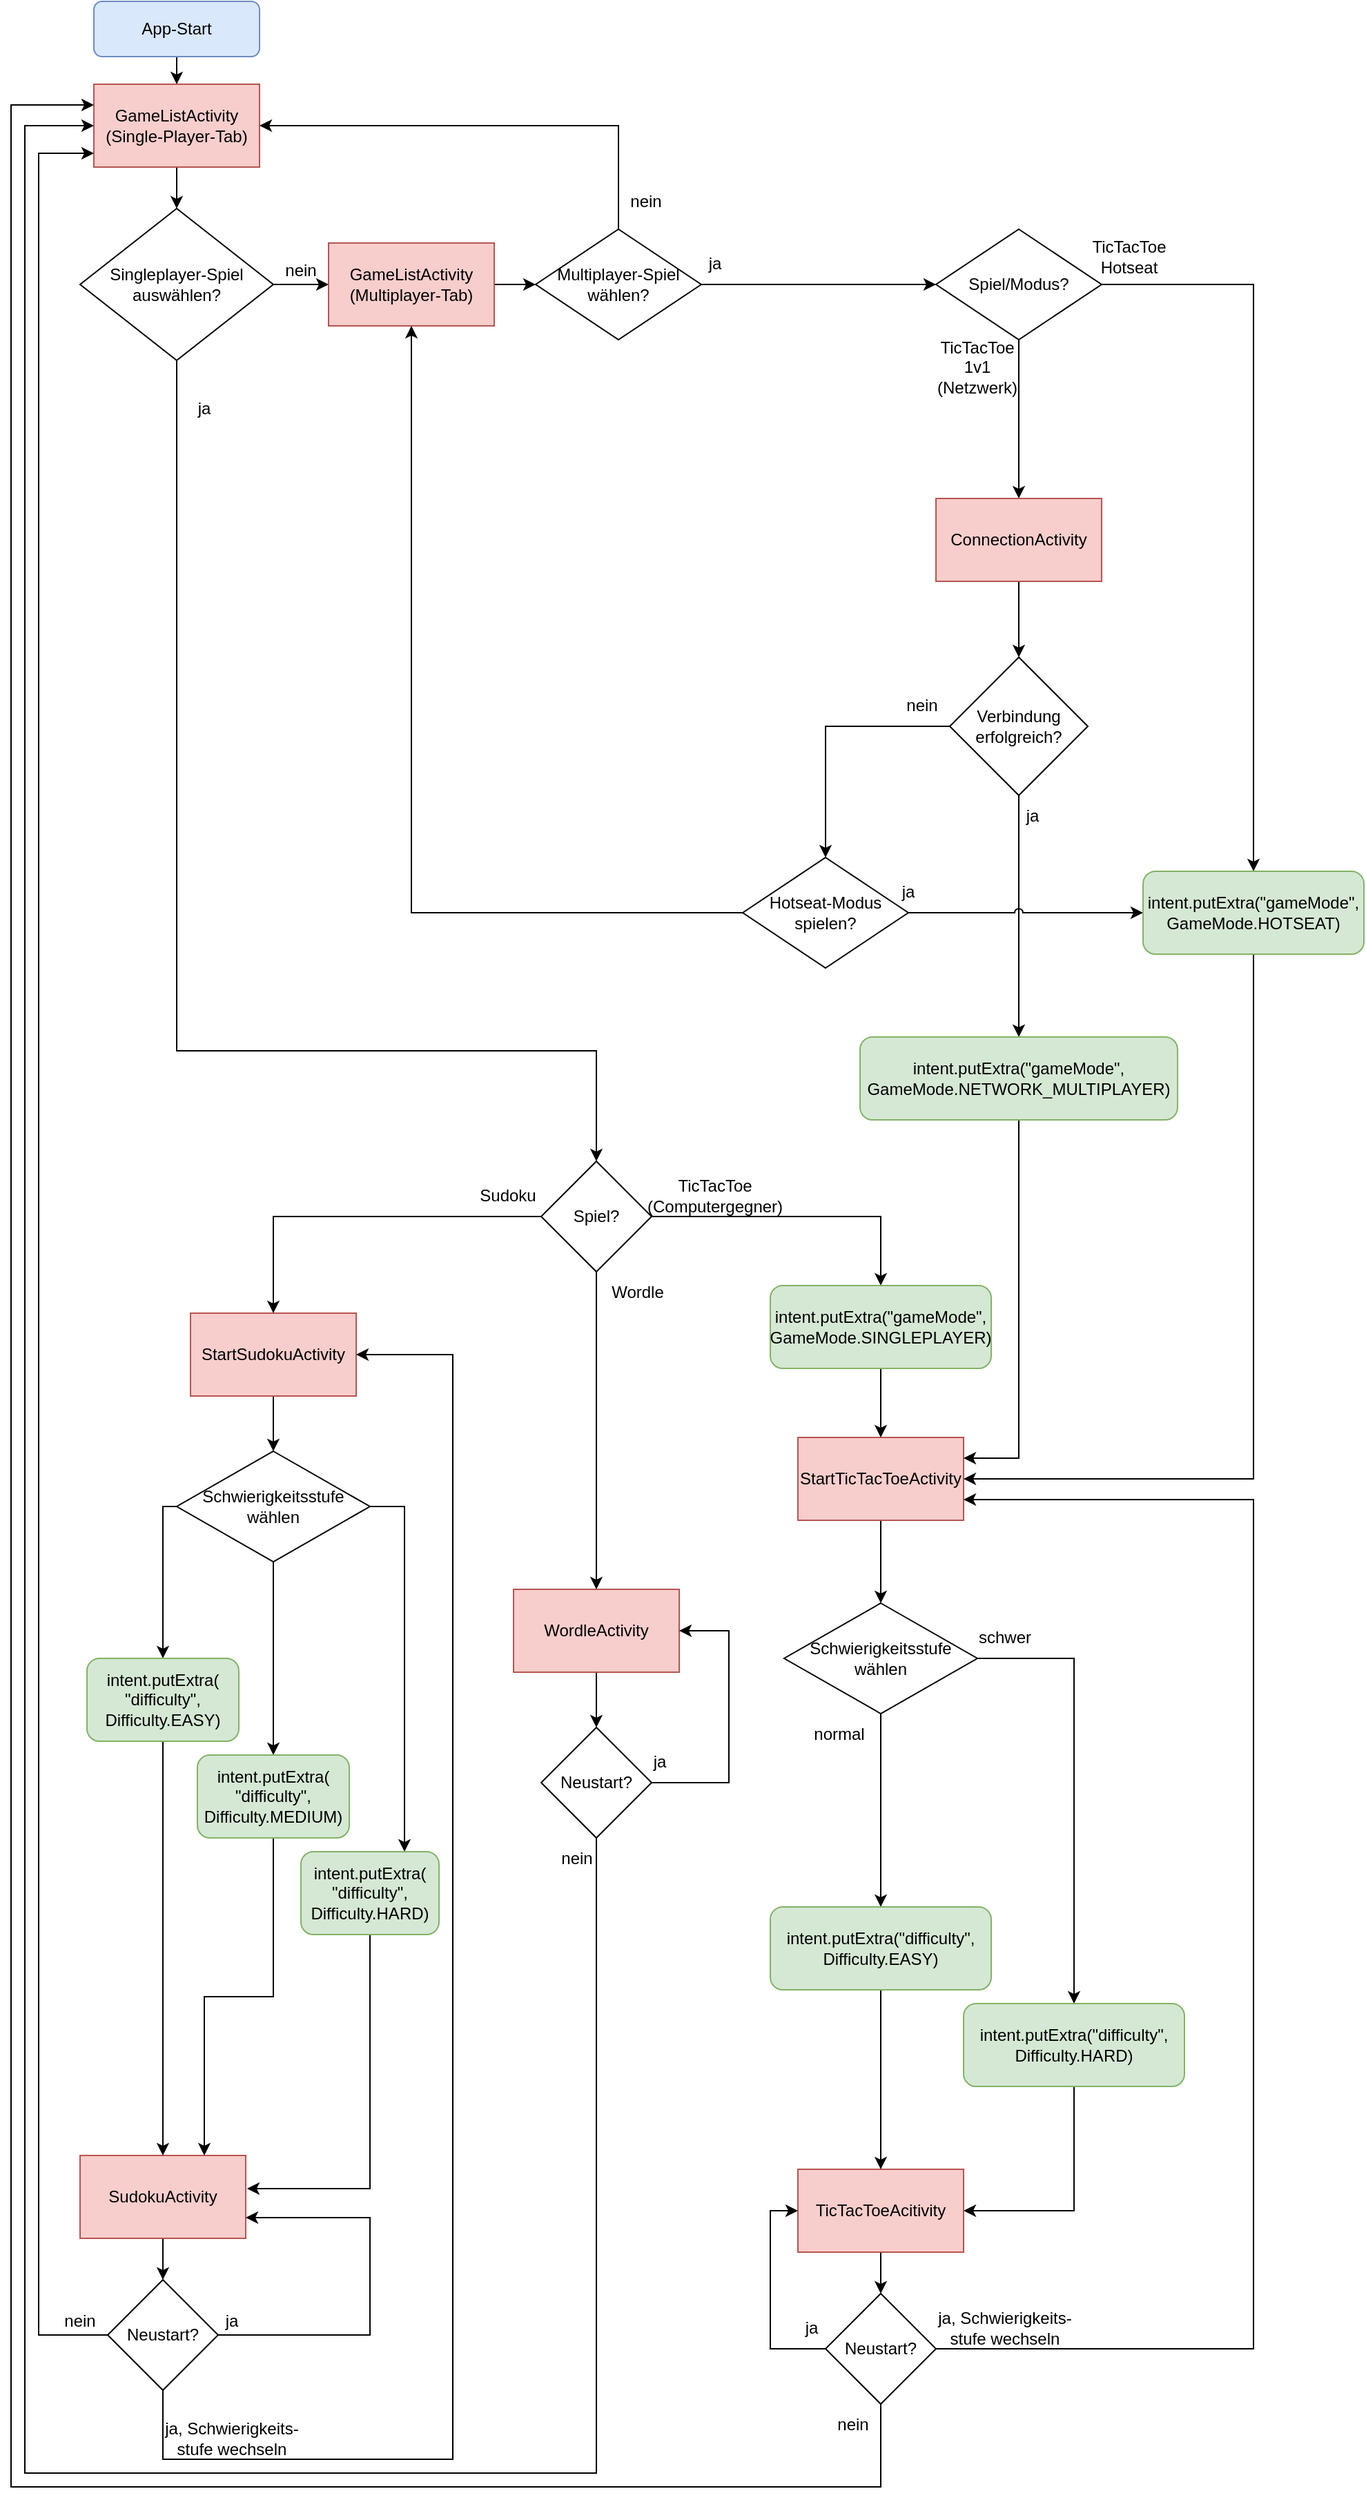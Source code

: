 <mxfile version="20.6.0" type="device"><diagram id="C5RBs43oDa-KdzZeNtuy" name="Page-1"><mxGraphModel dx="2209" dy="795" grid="1" gridSize="10" guides="1" tooltips="1" connect="1" arrows="1" fold="1" page="1" pageScale="1" pageWidth="827" pageHeight="1169" math="0" shadow="0"><root><mxCell id="WIyWlLk6GJQsqaUBKTNV-0"/><mxCell id="WIyWlLk6GJQsqaUBKTNV-1" parent="WIyWlLk6GJQsqaUBKTNV-0"/><mxCell id="yu1Kl0EVIbwdPfAKApZE-3" value="" style="edgeStyle=orthogonalEdgeStyle;rounded=0;orthogonalLoop=1;jettySize=auto;html=1;" parent="WIyWlLk6GJQsqaUBKTNV-1" source="WIyWlLk6GJQsqaUBKTNV-3" target="yu1Kl0EVIbwdPfAKApZE-2" edge="1"><mxGeometry relative="1" as="geometry"/></mxCell><mxCell id="WIyWlLk6GJQsqaUBKTNV-3" value="App-Start" style="rounded=1;whiteSpace=wrap;html=1;fontSize=12;glass=0;strokeWidth=1;shadow=0;fillColor=#dae8fc;strokeColor=#6c8ebf;" parent="WIyWlLk6GJQsqaUBKTNV-1" vertex="1"><mxGeometry x="50" y="60" width="120" height="40" as="geometry"/></mxCell><mxCell id="yu1Kl0EVIbwdPfAKApZE-12" style="edgeStyle=orthogonalEdgeStyle;rounded=0;orthogonalLoop=1;jettySize=auto;html=1;exitX=0.5;exitY=1;exitDx=0;exitDy=0;entryX=0.5;entryY=0;entryDx=0;entryDy=0;" parent="WIyWlLk6GJQsqaUBKTNV-1" source="yu1Kl0EVIbwdPfAKApZE-2" target="yu1Kl0EVIbwdPfAKApZE-11" edge="1"><mxGeometry relative="1" as="geometry"/></mxCell><mxCell id="yu1Kl0EVIbwdPfAKApZE-2" value="GameListActivity&lt;br&gt;(Single-Player-Tab)" style="rounded=0;whiteSpace=wrap;html=1;fillColor=#f8cecc;strokeColor=#b85450;" parent="WIyWlLk6GJQsqaUBKTNV-1" vertex="1"><mxGeometry x="50" y="120" width="120" height="60" as="geometry"/></mxCell><mxCell id="yu1Kl0EVIbwdPfAKApZE-133" style="edgeStyle=orthogonalEdgeStyle;rounded=0;orthogonalLoop=1;jettySize=auto;html=1;entryX=0.5;entryY=0;entryDx=0;entryDy=0;" parent="WIyWlLk6GJQsqaUBKTNV-1" source="yu1Kl0EVIbwdPfAKApZE-10" target="yu1Kl0EVIbwdPfAKApZE-126" edge="1"><mxGeometry relative="1" as="geometry"/></mxCell><mxCell id="yu1Kl0EVIbwdPfAKApZE-10" value="WordleActivity" style="rounded=0;whiteSpace=wrap;html=1;fillColor=#f8cecc;strokeColor=#b85450;" parent="WIyWlLk6GJQsqaUBKTNV-1" vertex="1"><mxGeometry x="354" y="1210" width="120" height="60" as="geometry"/></mxCell><mxCell id="yu1Kl0EVIbwdPfAKApZE-27" style="edgeStyle=orthogonalEdgeStyle;rounded=0;orthogonalLoop=1;jettySize=auto;html=1;exitX=0.5;exitY=1;exitDx=0;exitDy=0;entryX=0.5;entryY=0;entryDx=0;entryDy=0;" parent="WIyWlLk6GJQsqaUBKTNV-1" source="yu1Kl0EVIbwdPfAKApZE-39" target="yu1Kl0EVIbwdPfAKApZE-10" edge="1"><mxGeometry relative="1" as="geometry"/></mxCell><mxCell id="yu1Kl0EVIbwdPfAKApZE-48" style="edgeStyle=orthogonalEdgeStyle;rounded=0;orthogonalLoop=1;jettySize=auto;html=1;exitX=0.5;exitY=1;exitDx=0;exitDy=0;entryX=0.5;entryY=0;entryDx=0;entryDy=0;" parent="WIyWlLk6GJQsqaUBKTNV-1" source="yu1Kl0EVIbwdPfAKApZE-11" target="yu1Kl0EVIbwdPfAKApZE-39" edge="1"><mxGeometry relative="1" as="geometry"><Array as="points"><mxPoint x="110" y="820"/><mxPoint x="414" y="820"/></Array></mxGeometry></mxCell><mxCell id="yu1Kl0EVIbwdPfAKApZE-118" style="edgeStyle=orthogonalEdgeStyle;rounded=0;orthogonalLoop=1;jettySize=auto;html=1;exitX=1;exitY=0.5;exitDx=0;exitDy=0;entryX=0;entryY=0.5;entryDx=0;entryDy=0;" parent="WIyWlLk6GJQsqaUBKTNV-1" source="yu1Kl0EVIbwdPfAKApZE-11" target="yu1Kl0EVIbwdPfAKApZE-32" edge="1"><mxGeometry relative="1" as="geometry"/></mxCell><mxCell id="yu1Kl0EVIbwdPfAKApZE-11" value="Singleplayer-Spiel auswählen?" style="rhombus;whiteSpace=wrap;html=1;" parent="WIyWlLk6GJQsqaUBKTNV-1" vertex="1"><mxGeometry x="40" y="210" width="140" height="110" as="geometry"/></mxCell><mxCell id="yu1Kl0EVIbwdPfAKApZE-14" value="nein" style="text;html=1;strokeColor=none;fillColor=none;align=center;verticalAlign=middle;whiteSpace=wrap;rounded=0;" parent="WIyWlLk6GJQsqaUBKTNV-1" vertex="1"><mxGeometry x="170" y="240" width="60" height="30" as="geometry"/></mxCell><mxCell id="yu1Kl0EVIbwdPfAKApZE-85" value="" style="edgeStyle=orthogonalEdgeStyle;rounded=0;orthogonalLoop=1;jettySize=auto;html=1;" parent="WIyWlLk6GJQsqaUBKTNV-1" source="yu1Kl0EVIbwdPfAKApZE-24" target="yu1Kl0EVIbwdPfAKApZE-84" edge="1"><mxGeometry relative="1" as="geometry"/></mxCell><mxCell id="yu1Kl0EVIbwdPfAKApZE-24" value="StartSudokuActivity" style="whiteSpace=wrap;html=1;fillColor=#f8cecc;strokeColor=#b85450;" parent="WIyWlLk6GJQsqaUBKTNV-1" vertex="1"><mxGeometry x="120" y="1010" width="120" height="60" as="geometry"/></mxCell><mxCell id="yu1Kl0EVIbwdPfAKApZE-104" value="" style="edgeStyle=orthogonalEdgeStyle;rounded=0;orthogonalLoop=1;jettySize=auto;html=1;" parent="WIyWlLk6GJQsqaUBKTNV-1" source="yu1Kl0EVIbwdPfAKApZE-26" target="yu1Kl0EVIbwdPfAKApZE-102" edge="1"><mxGeometry relative="1" as="geometry"/></mxCell><mxCell id="yu1Kl0EVIbwdPfAKApZE-26" value="StartTicTacToeActivity" style="rounded=0;whiteSpace=wrap;html=1;fillColor=#f8cecc;strokeColor=#b85450;" parent="WIyWlLk6GJQsqaUBKTNV-1" vertex="1"><mxGeometry x="560" y="1100" width="120" height="60" as="geometry"/></mxCell><mxCell id="yu1Kl0EVIbwdPfAKApZE-35" style="edgeStyle=orthogonalEdgeStyle;rounded=0;orthogonalLoop=1;jettySize=auto;html=1;entryX=1;entryY=0.5;entryDx=0;entryDy=0;exitX=0.5;exitY=0;exitDx=0;exitDy=0;" parent="WIyWlLk6GJQsqaUBKTNV-1" source="yu1Kl0EVIbwdPfAKApZE-33" target="yu1Kl0EVIbwdPfAKApZE-2" edge="1"><mxGeometry relative="1" as="geometry"><mxPoint x="460" y="225" as="sourcePoint"/><Array as="points"><mxPoint x="430" y="150"/></Array></mxGeometry></mxCell><mxCell id="yu1Kl0EVIbwdPfAKApZE-50" value="" style="edgeStyle=orthogonalEdgeStyle;rounded=0;orthogonalLoop=1;jettySize=auto;html=1;" parent="WIyWlLk6GJQsqaUBKTNV-1" source="yu1Kl0EVIbwdPfAKApZE-33" target="yu1Kl0EVIbwdPfAKApZE-45" edge="1"><mxGeometry relative="1" as="geometry"/></mxCell><mxCell id="yu1Kl0EVIbwdPfAKApZE-33" value="Multiplayer-Spiel&lt;br&gt;wählen?" style="rhombus;whiteSpace=wrap;html=1;" parent="WIyWlLk6GJQsqaUBKTNV-1" vertex="1"><mxGeometry x="370" y="225" width="120" height="80" as="geometry"/></mxCell><mxCell id="yu1Kl0EVIbwdPfAKApZE-36" value="nein" style="text;html=1;strokeColor=none;fillColor=none;align=center;verticalAlign=middle;whiteSpace=wrap;rounded=0;" parent="WIyWlLk6GJQsqaUBKTNV-1" vertex="1"><mxGeometry x="420" y="190" width="60" height="30" as="geometry"/></mxCell><mxCell id="yu1Kl0EVIbwdPfAKApZE-37" value="ja" style="text;html=1;strokeColor=none;fillColor=none;align=center;verticalAlign=middle;whiteSpace=wrap;rounded=0;" parent="WIyWlLk6GJQsqaUBKTNV-1" vertex="1"><mxGeometry x="100" y="340" width="60" height="30" as="geometry"/></mxCell><mxCell id="yu1Kl0EVIbwdPfAKApZE-120" value="" style="edgeStyle=orthogonalEdgeStyle;rounded=0;orthogonalLoop=1;jettySize=auto;html=1;" parent="WIyWlLk6GJQsqaUBKTNV-1" source="yu1Kl0EVIbwdPfAKApZE-32" target="yu1Kl0EVIbwdPfAKApZE-33" edge="1"><mxGeometry relative="1" as="geometry"/></mxCell><mxCell id="yu1Kl0EVIbwdPfAKApZE-32" value="GameListActivity&lt;br&gt;(Multiplayer-Tab)" style="rounded=0;whiteSpace=wrap;html=1;fillColor=#f8cecc;strokeColor=#b85450;" parent="WIyWlLk6GJQsqaUBKTNV-1" vertex="1"><mxGeometry x="220" y="235" width="120" height="60" as="geometry"/></mxCell><mxCell id="yu1Kl0EVIbwdPfAKApZE-42" style="edgeStyle=orthogonalEdgeStyle;rounded=0;orthogonalLoop=1;jettySize=auto;html=1;entryX=0.5;entryY=0;entryDx=0;entryDy=0;exitX=0;exitY=0.5;exitDx=0;exitDy=0;" parent="WIyWlLk6GJQsqaUBKTNV-1" source="yu1Kl0EVIbwdPfAKApZE-39" target="yu1Kl0EVIbwdPfAKApZE-24" edge="1"><mxGeometry relative="1" as="geometry"><Array as="points"><mxPoint x="180" y="940"/></Array></mxGeometry></mxCell><mxCell id="x20zuuV7J3iU2kKeHZId-19" style="edgeStyle=orthogonalEdgeStyle;rounded=0;jumpStyle=arc;orthogonalLoop=1;jettySize=auto;html=1;exitX=1;exitY=0.5;exitDx=0;exitDy=0;strokeColor=#000000;" edge="1" parent="WIyWlLk6GJQsqaUBKTNV-1" source="yu1Kl0EVIbwdPfAKApZE-39" target="x20zuuV7J3iU2kKeHZId-18"><mxGeometry relative="1" as="geometry"/></mxCell><mxCell id="yu1Kl0EVIbwdPfAKApZE-39" value="Spiel?" style="rhombus;whiteSpace=wrap;html=1;" parent="WIyWlLk6GJQsqaUBKTNV-1" vertex="1"><mxGeometry x="374" y="900" width="80" height="80" as="geometry"/></mxCell><mxCell id="yu1Kl0EVIbwdPfAKApZE-63" value="" style="edgeStyle=orthogonalEdgeStyle;rounded=0;orthogonalLoop=1;jettySize=auto;html=1;" parent="WIyWlLk6GJQsqaUBKTNV-1" source="yu1Kl0EVIbwdPfAKApZE-45" target="yu1Kl0EVIbwdPfAKApZE-62" edge="1"><mxGeometry relative="1" as="geometry"/></mxCell><mxCell id="x20zuuV7J3iU2kKeHZId-7" style="edgeStyle=orthogonalEdgeStyle;rounded=0;orthogonalLoop=1;jettySize=auto;html=1;exitX=1;exitY=0.5;exitDx=0;exitDy=0;entryX=0.5;entryY=0;entryDx=0;entryDy=0;" edge="1" parent="WIyWlLk6GJQsqaUBKTNV-1" source="yu1Kl0EVIbwdPfAKApZE-45" target="x20zuuV7J3iU2kKeHZId-5"><mxGeometry relative="1" as="geometry"/></mxCell><mxCell id="yu1Kl0EVIbwdPfAKApZE-45" value="Spiel/Modus?" style="rhombus;whiteSpace=wrap;html=1;" parent="WIyWlLk6GJQsqaUBKTNV-1" vertex="1"><mxGeometry x="660" y="225" width="120" height="80" as="geometry"/></mxCell><mxCell id="yu1Kl0EVIbwdPfAKApZE-56" value="TicTacToe&lt;br&gt;1v1&lt;br&gt;(Netzwerk)" style="text;html=1;strokeColor=none;fillColor=none;align=center;verticalAlign=middle;whiteSpace=wrap;rounded=0;" parent="WIyWlLk6GJQsqaUBKTNV-1" vertex="1"><mxGeometry x="660" y="310" width="60" height="30" as="geometry"/></mxCell><mxCell id="yu1Kl0EVIbwdPfAKApZE-57" value="TicTacToe&lt;br&gt;Hotseat" style="text;html=1;strokeColor=none;fillColor=none;align=center;verticalAlign=middle;whiteSpace=wrap;rounded=0;" parent="WIyWlLk6GJQsqaUBKTNV-1" vertex="1"><mxGeometry x="770" y="230" width="60" height="30" as="geometry"/></mxCell><mxCell id="yu1Kl0EVIbwdPfAKApZE-65" value="" style="edgeStyle=orthogonalEdgeStyle;rounded=0;orthogonalLoop=1;jettySize=auto;html=1;" parent="WIyWlLk6GJQsqaUBKTNV-1" source="yu1Kl0EVIbwdPfAKApZE-62" target="yu1Kl0EVIbwdPfAKApZE-64" edge="1"><mxGeometry relative="1" as="geometry"/></mxCell><mxCell id="yu1Kl0EVIbwdPfAKApZE-62" value="ConnectionActivity" style="whiteSpace=wrap;html=1;rounded=0;fillColor=#f8cecc;strokeColor=#b85450;" parent="WIyWlLk6GJQsqaUBKTNV-1" vertex="1"><mxGeometry x="660" y="420" width="120" height="60" as="geometry"/></mxCell><mxCell id="x20zuuV7J3iU2kKeHZId-2" style="edgeStyle=orthogonalEdgeStyle;rounded=0;orthogonalLoop=1;jettySize=auto;html=1;exitX=0;exitY=0.5;exitDx=0;exitDy=0;entryX=0.5;entryY=0;entryDx=0;entryDy=0;" edge="1" parent="WIyWlLk6GJQsqaUBKTNV-1" source="yu1Kl0EVIbwdPfAKApZE-64" target="x20zuuV7J3iU2kKeHZId-0"><mxGeometry relative="1" as="geometry"/></mxCell><mxCell id="x20zuuV7J3iU2kKeHZId-10" style="edgeStyle=orthogonalEdgeStyle;rounded=0;orthogonalLoop=1;jettySize=auto;html=1;exitX=0.5;exitY=1;exitDx=0;exitDy=0;strokeColor=#000000;" edge="1" parent="WIyWlLk6GJQsqaUBKTNV-1" source="yu1Kl0EVIbwdPfAKApZE-64" target="x20zuuV7J3iU2kKeHZId-9"><mxGeometry relative="1" as="geometry"/></mxCell><mxCell id="yu1Kl0EVIbwdPfAKApZE-64" value="Verbindung erfolgreich?" style="rhombus;whiteSpace=wrap;html=1;rounded=0;" parent="WIyWlLk6GJQsqaUBKTNV-1" vertex="1"><mxGeometry x="670" y="535" width="100" height="100" as="geometry"/></mxCell><mxCell id="yu1Kl0EVIbwdPfAKApZE-73" value="nein" style="text;html=1;strokeColor=none;fillColor=none;align=center;verticalAlign=middle;whiteSpace=wrap;rounded=0;" parent="WIyWlLk6GJQsqaUBKTNV-1" vertex="1"><mxGeometry x="620" y="555" width="60" height="30" as="geometry"/></mxCell><mxCell id="yu1Kl0EVIbwdPfAKApZE-80" value="ja" style="text;html=1;strokeColor=none;fillColor=none;align=center;verticalAlign=middle;whiteSpace=wrap;rounded=0;" parent="WIyWlLk6GJQsqaUBKTNV-1" vertex="1"><mxGeometry x="470" y="235" width="60" height="30" as="geometry"/></mxCell><mxCell id="yu1Kl0EVIbwdPfAKApZE-81" value="ja" style="text;html=1;strokeColor=none;fillColor=none;align=center;verticalAlign=middle;whiteSpace=wrap;rounded=0;" parent="WIyWlLk6GJQsqaUBKTNV-1" vertex="1"><mxGeometry x="700" y="635" width="60" height="30" as="geometry"/></mxCell><mxCell id="x20zuuV7J3iU2kKeHZId-37" style="edgeStyle=orthogonalEdgeStyle;rounded=0;jumpStyle=arc;orthogonalLoop=1;jettySize=auto;html=1;exitX=0;exitY=0.5;exitDx=0;exitDy=0;entryX=0.5;entryY=0;entryDx=0;entryDy=0;strokeColor=#000000;" edge="1" parent="WIyWlLk6GJQsqaUBKTNV-1" source="yu1Kl0EVIbwdPfAKApZE-84" target="x20zuuV7J3iU2kKeHZId-30"><mxGeometry relative="1" as="geometry"><Array as="points"><mxPoint x="100" y="1150"/></Array></mxGeometry></mxCell><mxCell id="x20zuuV7J3iU2kKeHZId-39" style="edgeStyle=orthogonalEdgeStyle;rounded=0;jumpStyle=arc;orthogonalLoop=1;jettySize=auto;html=1;exitX=0.5;exitY=1;exitDx=0;exitDy=0;entryX=0.5;entryY=0;entryDx=0;entryDy=0;strokeColor=#000000;" edge="1" parent="WIyWlLk6GJQsqaUBKTNV-1" source="yu1Kl0EVIbwdPfAKApZE-84" target="x20zuuV7J3iU2kKeHZId-33"><mxGeometry relative="1" as="geometry"/></mxCell><mxCell id="x20zuuV7J3iU2kKeHZId-41" style="edgeStyle=orthogonalEdgeStyle;rounded=0;jumpStyle=arc;orthogonalLoop=1;jettySize=auto;html=1;exitX=1;exitY=0.5;exitDx=0;exitDy=0;entryX=0.75;entryY=0;entryDx=0;entryDy=0;strokeColor=#000000;" edge="1" parent="WIyWlLk6GJQsqaUBKTNV-1" source="yu1Kl0EVIbwdPfAKApZE-84" target="x20zuuV7J3iU2kKeHZId-34"><mxGeometry relative="1" as="geometry"/></mxCell><mxCell id="yu1Kl0EVIbwdPfAKApZE-84" value="Schwierigkeitsstufe&lt;br&gt;wählen" style="rhombus;whiteSpace=wrap;html=1;rounded=0;" parent="WIyWlLk6GJQsqaUBKTNV-1" vertex="1"><mxGeometry x="110" y="1110" width="140" height="80" as="geometry"/></mxCell><mxCell id="yu1Kl0EVIbwdPfAKApZE-92" value="" style="edgeStyle=orthogonalEdgeStyle;rounded=0;orthogonalLoop=1;jettySize=auto;html=1;" parent="WIyWlLk6GJQsqaUBKTNV-1" source="yu1Kl0EVIbwdPfAKApZE-89" target="yu1Kl0EVIbwdPfAKApZE-91" edge="1"><mxGeometry relative="1" as="geometry"/></mxCell><mxCell id="yu1Kl0EVIbwdPfAKApZE-89" value="SudokuActivity" style="rounded=0;whiteSpace=wrap;html=1;fillColor=#f8cecc;strokeColor=#b85450;" parent="WIyWlLk6GJQsqaUBKTNV-1" vertex="1"><mxGeometry x="40" y="1620" width="120" height="60" as="geometry"/></mxCell><mxCell id="yu1Kl0EVIbwdPfAKApZE-93" style="edgeStyle=orthogonalEdgeStyle;rounded=0;orthogonalLoop=1;jettySize=auto;html=1;exitX=0;exitY=0.5;exitDx=0;exitDy=0;" parent="WIyWlLk6GJQsqaUBKTNV-1" source="yu1Kl0EVIbwdPfAKApZE-91" edge="1"><mxGeometry relative="1" as="geometry"><mxPoint x="50" y="170" as="targetPoint"/><Array as="points"><mxPoint x="10" y="1750"/><mxPoint x="10" y="170"/></Array></mxGeometry></mxCell><mxCell id="yu1Kl0EVIbwdPfAKApZE-98" style="edgeStyle=orthogonalEdgeStyle;rounded=0;orthogonalLoop=1;jettySize=auto;html=1;entryX=1;entryY=0.5;entryDx=0;entryDy=0;" parent="WIyWlLk6GJQsqaUBKTNV-1" source="yu1Kl0EVIbwdPfAKApZE-91" target="yu1Kl0EVIbwdPfAKApZE-24" edge="1"><mxGeometry relative="1" as="geometry"><Array as="points"><mxPoint x="100" y="1840"/><mxPoint x="310" y="1840"/><mxPoint x="310" y="1040"/></Array></mxGeometry></mxCell><mxCell id="x20zuuV7J3iU2kKeHZId-47" style="edgeStyle=orthogonalEdgeStyle;rounded=0;jumpStyle=arc;orthogonalLoop=1;jettySize=auto;html=1;exitX=1;exitY=0.5;exitDx=0;exitDy=0;entryX=1;entryY=0.75;entryDx=0;entryDy=0;strokeColor=#000000;" edge="1" parent="WIyWlLk6GJQsqaUBKTNV-1" source="yu1Kl0EVIbwdPfAKApZE-91" target="yu1Kl0EVIbwdPfAKApZE-89"><mxGeometry relative="1" as="geometry"><Array as="points"><mxPoint x="250" y="1750"/><mxPoint x="250" y="1665"/></Array></mxGeometry></mxCell><mxCell id="yu1Kl0EVIbwdPfAKApZE-91" value="Neustart?" style="rhombus;whiteSpace=wrap;html=1;rounded=0;" parent="WIyWlLk6GJQsqaUBKTNV-1" vertex="1"><mxGeometry x="60" y="1710" width="80" height="80" as="geometry"/></mxCell><mxCell id="yu1Kl0EVIbwdPfAKApZE-99" value="ja" style="text;html=1;strokeColor=none;fillColor=none;align=center;verticalAlign=middle;whiteSpace=wrap;rounded=0;" parent="WIyWlLk6GJQsqaUBKTNV-1" vertex="1"><mxGeometry x="120" y="1725" width="60" height="30" as="geometry"/></mxCell><mxCell id="yu1Kl0EVIbwdPfAKApZE-100" value="nein" style="text;html=1;strokeColor=none;fillColor=none;align=center;verticalAlign=middle;whiteSpace=wrap;rounded=0;" parent="WIyWlLk6GJQsqaUBKTNV-1" vertex="1"><mxGeometry x="10" y="1725" width="60" height="30" as="geometry"/></mxCell><mxCell id="yu1Kl0EVIbwdPfAKApZE-101" value="ja, Schwierigkeits-stufe wechseln" style="text;html=1;strokeColor=none;fillColor=none;align=center;verticalAlign=middle;whiteSpace=wrap;rounded=0;" parent="WIyWlLk6GJQsqaUBKTNV-1" vertex="1"><mxGeometry x="100" y="1810" width="100" height="30" as="geometry"/></mxCell><mxCell id="x20zuuV7J3iU2kKeHZId-23" style="edgeStyle=orthogonalEdgeStyle;rounded=0;jumpStyle=arc;orthogonalLoop=1;jettySize=auto;html=1;exitX=0.5;exitY=1;exitDx=0;exitDy=0;entryX=0.5;entryY=0;entryDx=0;entryDy=0;strokeColor=#000000;" edge="1" parent="WIyWlLk6GJQsqaUBKTNV-1" source="yu1Kl0EVIbwdPfAKApZE-102" target="x20zuuV7J3iU2kKeHZId-21"><mxGeometry relative="1" as="geometry"/></mxCell><mxCell id="x20zuuV7J3iU2kKeHZId-25" style="edgeStyle=orthogonalEdgeStyle;rounded=0;jumpStyle=arc;orthogonalLoop=1;jettySize=auto;html=1;exitX=1;exitY=0.5;exitDx=0;exitDy=0;strokeColor=#000000;" edge="1" parent="WIyWlLk6GJQsqaUBKTNV-1" source="yu1Kl0EVIbwdPfAKApZE-102" target="x20zuuV7J3iU2kKeHZId-22"><mxGeometry relative="1" as="geometry"/></mxCell><mxCell id="yu1Kl0EVIbwdPfAKApZE-102" value="Schwierigkeitsstufe&lt;br&gt;wählen" style="rhombus;whiteSpace=wrap;html=1;rounded=0;" parent="WIyWlLk6GJQsqaUBKTNV-1" vertex="1"><mxGeometry x="550" y="1220" width="140" height="80" as="geometry"/></mxCell><mxCell id="yu1Kl0EVIbwdPfAKApZE-108" value="" style="edgeStyle=orthogonalEdgeStyle;rounded=0;orthogonalLoop=1;jettySize=auto;html=1;" parent="WIyWlLk6GJQsqaUBKTNV-1" source="yu1Kl0EVIbwdPfAKApZE-105" target="yu1Kl0EVIbwdPfAKApZE-107" edge="1"><mxGeometry relative="1" as="geometry"/></mxCell><mxCell id="yu1Kl0EVIbwdPfAKApZE-105" value="TicTacToeAcitivity" style="rounded=0;whiteSpace=wrap;html=1;fillColor=#f8cecc;strokeColor=#b85450;" parent="WIyWlLk6GJQsqaUBKTNV-1" vertex="1"><mxGeometry x="560" y="1630" width="120" height="60" as="geometry"/></mxCell><mxCell id="yu1Kl0EVIbwdPfAKApZE-109" style="edgeStyle=orthogonalEdgeStyle;rounded=0;orthogonalLoop=1;jettySize=auto;html=1;entryX=0;entryY=0.5;entryDx=0;entryDy=0;exitX=0;exitY=0.5;exitDx=0;exitDy=0;" parent="WIyWlLk6GJQsqaUBKTNV-1" source="yu1Kl0EVIbwdPfAKApZE-107" target="yu1Kl0EVIbwdPfAKApZE-105" edge="1"><mxGeometry relative="1" as="geometry"/></mxCell><mxCell id="yu1Kl0EVIbwdPfAKApZE-112" style="edgeStyle=orthogonalEdgeStyle;rounded=0;orthogonalLoop=1;jettySize=auto;html=1;exitX=0.5;exitY=1;exitDx=0;exitDy=0;entryX=0;entryY=0.25;entryDx=0;entryDy=0;" parent="WIyWlLk6GJQsqaUBKTNV-1" source="yu1Kl0EVIbwdPfAKApZE-107" target="yu1Kl0EVIbwdPfAKApZE-2" edge="1"><mxGeometry relative="1" as="geometry"><Array as="points"><mxPoint x="620" y="1860"/><mxPoint x="-10" y="1860"/><mxPoint x="-10" y="135"/></Array></mxGeometry></mxCell><mxCell id="yu1Kl0EVIbwdPfAKApZE-115" style="edgeStyle=orthogonalEdgeStyle;rounded=0;orthogonalLoop=1;jettySize=auto;html=1;exitX=1;exitY=0.5;exitDx=0;exitDy=0;entryX=1;entryY=0.75;entryDx=0;entryDy=0;" parent="WIyWlLk6GJQsqaUBKTNV-1" source="yu1Kl0EVIbwdPfAKApZE-107" target="yu1Kl0EVIbwdPfAKApZE-26" edge="1"><mxGeometry relative="1" as="geometry"><Array as="points"><mxPoint x="890" y="1760"/><mxPoint x="890" y="1145"/></Array></mxGeometry></mxCell><mxCell id="yu1Kl0EVIbwdPfAKApZE-107" value="Neustart?" style="rhombus;whiteSpace=wrap;html=1;rounded=0;" parent="WIyWlLk6GJQsqaUBKTNV-1" vertex="1"><mxGeometry x="580" y="1720" width="80" height="80" as="geometry"/></mxCell><mxCell id="yu1Kl0EVIbwdPfAKApZE-110" value="ja" style="text;html=1;strokeColor=none;fillColor=none;align=center;verticalAlign=middle;whiteSpace=wrap;rounded=0;" parent="WIyWlLk6GJQsqaUBKTNV-1" vertex="1"><mxGeometry x="540" y="1730" width="60" height="30" as="geometry"/></mxCell><mxCell id="yu1Kl0EVIbwdPfAKApZE-114" value="nein" style="text;html=1;strokeColor=none;fillColor=none;align=center;verticalAlign=middle;whiteSpace=wrap;rounded=0;" parent="WIyWlLk6GJQsqaUBKTNV-1" vertex="1"><mxGeometry x="570" y="1800" width="60" height="30" as="geometry"/></mxCell><mxCell id="yu1Kl0EVIbwdPfAKApZE-117" value="ja, Schwierigkeits-stufe wechseln" style="text;html=1;strokeColor=none;fillColor=none;align=center;verticalAlign=middle;whiteSpace=wrap;rounded=0;" parent="WIyWlLk6GJQsqaUBKTNV-1" vertex="1"><mxGeometry x="660" y="1730" width="100" height="30" as="geometry"/></mxCell><mxCell id="yu1Kl0EVIbwdPfAKApZE-123" value="Sudoku" style="text;html=1;strokeColor=none;fillColor=none;align=center;verticalAlign=middle;whiteSpace=wrap;rounded=0;" parent="WIyWlLk6GJQsqaUBKTNV-1" vertex="1"><mxGeometry x="320" y="910" width="60" height="30" as="geometry"/></mxCell><mxCell id="yu1Kl0EVIbwdPfAKApZE-124" value="Wordle" style="text;html=1;strokeColor=none;fillColor=none;align=center;verticalAlign=middle;whiteSpace=wrap;rounded=0;" parent="WIyWlLk6GJQsqaUBKTNV-1" vertex="1"><mxGeometry x="414" y="980" width="60" height="30" as="geometry"/></mxCell><mxCell id="yu1Kl0EVIbwdPfAKApZE-125" value="TicTacToe (Computergegner)" style="text;html=1;strokeColor=none;fillColor=none;align=center;verticalAlign=middle;whiteSpace=wrap;rounded=0;" parent="WIyWlLk6GJQsqaUBKTNV-1" vertex="1"><mxGeometry x="470" y="910" width="60" height="30" as="geometry"/></mxCell><mxCell id="yu1Kl0EVIbwdPfAKApZE-127" style="edgeStyle=orthogonalEdgeStyle;rounded=0;orthogonalLoop=1;jettySize=auto;html=1;entryX=1;entryY=0.5;entryDx=0;entryDy=0;exitX=1;exitY=0.5;exitDx=0;exitDy=0;" parent="WIyWlLk6GJQsqaUBKTNV-1" source="yu1Kl0EVIbwdPfAKApZE-126" target="yu1Kl0EVIbwdPfAKApZE-10" edge="1"><mxGeometry relative="1" as="geometry"><Array as="points"><mxPoint x="510" y="1350"/><mxPoint x="510" y="1240"/></Array></mxGeometry></mxCell><mxCell id="yu1Kl0EVIbwdPfAKApZE-128" style="edgeStyle=orthogonalEdgeStyle;rounded=0;orthogonalLoop=1;jettySize=auto;html=1;entryX=0;entryY=0.5;entryDx=0;entryDy=0;exitX=0.5;exitY=1;exitDx=0;exitDy=0;" parent="WIyWlLk6GJQsqaUBKTNV-1" source="yu1Kl0EVIbwdPfAKApZE-126" target="yu1Kl0EVIbwdPfAKApZE-2" edge="1"><mxGeometry relative="1" as="geometry"><Array as="points"><mxPoint x="414" y="1850"/><mxPoint y="1850"/><mxPoint y="150"/></Array></mxGeometry></mxCell><mxCell id="yu1Kl0EVIbwdPfAKApZE-126" value="Neustart?" style="rhombus;whiteSpace=wrap;html=1;rounded=0;" parent="WIyWlLk6GJQsqaUBKTNV-1" vertex="1"><mxGeometry x="374" y="1310" width="80" height="80" as="geometry"/></mxCell><mxCell id="yu1Kl0EVIbwdPfAKApZE-129" value="nein" style="text;html=1;strokeColor=none;fillColor=none;align=center;verticalAlign=middle;whiteSpace=wrap;rounded=0;" parent="WIyWlLk6GJQsqaUBKTNV-1" vertex="1"><mxGeometry x="370" y="1390" width="60" height="30" as="geometry"/></mxCell><mxCell id="yu1Kl0EVIbwdPfAKApZE-130" value="ja" style="text;html=1;strokeColor=none;fillColor=none;align=center;verticalAlign=middle;whiteSpace=wrap;rounded=0;" parent="WIyWlLk6GJQsqaUBKTNV-1" vertex="1"><mxGeometry x="430" y="1320" width="60" height="30" as="geometry"/></mxCell><mxCell id="x20zuuV7J3iU2kKeHZId-6" style="edgeStyle=orthogonalEdgeStyle;rounded=0;orthogonalLoop=1;jettySize=auto;html=1;exitX=1;exitY=0.5;exitDx=0;exitDy=0;entryX=0;entryY=0.5;entryDx=0;entryDy=0;strokeColor=#000000;jumpStyle=arc;" edge="1" parent="WIyWlLk6GJQsqaUBKTNV-1" source="x20zuuV7J3iU2kKeHZId-0" target="x20zuuV7J3iU2kKeHZId-5"><mxGeometry relative="1" as="geometry"/></mxCell><mxCell id="x20zuuV7J3iU2kKeHZId-14" style="edgeStyle=orthogonalEdgeStyle;rounded=0;jumpStyle=arc;orthogonalLoop=1;jettySize=auto;html=1;exitX=0;exitY=0.5;exitDx=0;exitDy=0;entryX=0.5;entryY=1;entryDx=0;entryDy=0;strokeColor=#000000;" edge="1" parent="WIyWlLk6GJQsqaUBKTNV-1" source="x20zuuV7J3iU2kKeHZId-0" target="yu1Kl0EVIbwdPfAKApZE-32"><mxGeometry relative="1" as="geometry"/></mxCell><mxCell id="x20zuuV7J3iU2kKeHZId-0" value="Hotseat-Modus&lt;br&gt;spielen?" style="rhombus;whiteSpace=wrap;html=1;" vertex="1" parent="WIyWlLk6GJQsqaUBKTNV-1"><mxGeometry x="520" y="680" width="120" height="80" as="geometry"/></mxCell><mxCell id="x20zuuV7J3iU2kKeHZId-8" style="edgeStyle=orthogonalEdgeStyle;rounded=0;orthogonalLoop=1;jettySize=auto;html=1;exitX=0.5;exitY=1;exitDx=0;exitDy=0;entryX=1;entryY=0.5;entryDx=0;entryDy=0;" edge="1" parent="WIyWlLk6GJQsqaUBKTNV-1" source="x20zuuV7J3iU2kKeHZId-5" target="yu1Kl0EVIbwdPfAKApZE-26"><mxGeometry relative="1" as="geometry"><mxPoint x="730" y="1170" as="targetPoint"/><Array as="points"><mxPoint x="890" y="1130"/></Array></mxGeometry></mxCell><mxCell id="x20zuuV7J3iU2kKeHZId-5" value="intent.putExtra(&quot;gameMode&quot;, GameMode.HOTSEAT)" style="rounded=1;whiteSpace=wrap;html=1;fillColor=#d5e8d4;strokeColor=#82b366;" vertex="1" parent="WIyWlLk6GJQsqaUBKTNV-1"><mxGeometry x="810" y="690" width="160" height="60" as="geometry"/></mxCell><mxCell id="x20zuuV7J3iU2kKeHZId-11" style="edgeStyle=orthogonalEdgeStyle;rounded=0;jumpStyle=arc;orthogonalLoop=1;jettySize=auto;html=1;exitX=0.5;exitY=1;exitDx=0;exitDy=0;entryX=1;entryY=0.25;entryDx=0;entryDy=0;strokeColor=#000000;" edge="1" parent="WIyWlLk6GJQsqaUBKTNV-1" source="x20zuuV7J3iU2kKeHZId-9" target="yu1Kl0EVIbwdPfAKApZE-26"><mxGeometry relative="1" as="geometry"/></mxCell><mxCell id="x20zuuV7J3iU2kKeHZId-9" value="intent.putExtra(&quot;gameMode&quot;, GameMode.NETWORK_MULTIPLAYER)" style="rounded=1;whiteSpace=wrap;html=1;fillColor=#d5e8d4;strokeColor=#82b366;" vertex="1" parent="WIyWlLk6GJQsqaUBKTNV-1"><mxGeometry x="605" y="810" width="230" height="60" as="geometry"/></mxCell><mxCell id="x20zuuV7J3iU2kKeHZId-12" value="ja" style="text;html=1;strokeColor=none;fillColor=none;align=center;verticalAlign=middle;whiteSpace=wrap;rounded=0;" vertex="1" parent="WIyWlLk6GJQsqaUBKTNV-1"><mxGeometry x="610" y="690" width="60" height="30" as="geometry"/></mxCell><mxCell id="x20zuuV7J3iU2kKeHZId-20" style="edgeStyle=orthogonalEdgeStyle;rounded=0;jumpStyle=arc;orthogonalLoop=1;jettySize=auto;html=1;exitX=0.5;exitY=1;exitDx=0;exitDy=0;strokeColor=#000000;" edge="1" parent="WIyWlLk6GJQsqaUBKTNV-1" source="x20zuuV7J3iU2kKeHZId-18" target="yu1Kl0EVIbwdPfAKApZE-26"><mxGeometry relative="1" as="geometry"/></mxCell><mxCell id="x20zuuV7J3iU2kKeHZId-18" value="intent.putExtra(&quot;gameMode&quot;, GameMode.SINGLEPLAYER)" style="rounded=1;whiteSpace=wrap;html=1;fillColor=#d5e8d4;strokeColor=#82b366;" vertex="1" parent="WIyWlLk6GJQsqaUBKTNV-1"><mxGeometry x="540" y="990" width="160" height="60" as="geometry"/></mxCell><mxCell id="x20zuuV7J3iU2kKeHZId-24" style="edgeStyle=orthogonalEdgeStyle;rounded=0;jumpStyle=arc;orthogonalLoop=1;jettySize=auto;html=1;exitX=0.5;exitY=1;exitDx=0;exitDy=0;entryX=0.5;entryY=0;entryDx=0;entryDy=0;strokeColor=#000000;" edge="1" parent="WIyWlLk6GJQsqaUBKTNV-1" source="x20zuuV7J3iU2kKeHZId-21" target="yu1Kl0EVIbwdPfAKApZE-105"><mxGeometry relative="1" as="geometry"/></mxCell><mxCell id="x20zuuV7J3iU2kKeHZId-21" value="intent.putExtra(&quot;difficulty&quot;, Difficulty.EASY)" style="rounded=1;whiteSpace=wrap;html=1;fillColor=#d5e8d4;strokeColor=#82b366;" vertex="1" parent="WIyWlLk6GJQsqaUBKTNV-1"><mxGeometry x="540" y="1440" width="160" height="60" as="geometry"/></mxCell><mxCell id="x20zuuV7J3iU2kKeHZId-26" style="edgeStyle=orthogonalEdgeStyle;rounded=0;jumpStyle=arc;orthogonalLoop=1;jettySize=auto;html=1;exitX=0.5;exitY=1;exitDx=0;exitDy=0;entryX=1;entryY=0.5;entryDx=0;entryDy=0;strokeColor=#000000;" edge="1" parent="WIyWlLk6GJQsqaUBKTNV-1" source="x20zuuV7J3iU2kKeHZId-22" target="yu1Kl0EVIbwdPfAKApZE-105"><mxGeometry relative="1" as="geometry"/></mxCell><mxCell id="x20zuuV7J3iU2kKeHZId-22" value="intent.putExtra(&quot;difficulty&quot;, Difficulty.HARD)" style="rounded=1;whiteSpace=wrap;html=1;fillColor=#d5e8d4;strokeColor=#82b366;" vertex="1" parent="WIyWlLk6GJQsqaUBKTNV-1"><mxGeometry x="680" y="1510" width="160" height="60" as="geometry"/></mxCell><mxCell id="x20zuuV7J3iU2kKeHZId-27" value="schwer" style="text;html=1;strokeColor=none;fillColor=none;align=center;verticalAlign=middle;whiteSpace=wrap;rounded=0;" vertex="1" parent="WIyWlLk6GJQsqaUBKTNV-1"><mxGeometry x="680" y="1230" width="60" height="30" as="geometry"/></mxCell><mxCell id="x20zuuV7J3iU2kKeHZId-29" value="normal" style="text;html=1;strokeColor=none;fillColor=none;align=center;verticalAlign=middle;whiteSpace=wrap;rounded=0;" vertex="1" parent="WIyWlLk6GJQsqaUBKTNV-1"><mxGeometry x="560" y="1300" width="60" height="30" as="geometry"/></mxCell><mxCell id="x20zuuV7J3iU2kKeHZId-32" style="edgeStyle=orthogonalEdgeStyle;rounded=0;jumpStyle=arc;orthogonalLoop=1;jettySize=auto;html=1;exitX=0.5;exitY=1;exitDx=0;exitDy=0;strokeColor=#000000;" edge="1" parent="WIyWlLk6GJQsqaUBKTNV-1" source="x20zuuV7J3iU2kKeHZId-30" target="yu1Kl0EVIbwdPfAKApZE-89"><mxGeometry relative="1" as="geometry"/></mxCell><mxCell id="x20zuuV7J3iU2kKeHZId-30" value="intent.putExtra(&lt;br&gt;&quot;difficulty&quot;, Difficulty.EASY)" style="rounded=1;whiteSpace=wrap;html=1;fillColor=#d5e8d4;strokeColor=#82b366;" vertex="1" parent="WIyWlLk6GJQsqaUBKTNV-1"><mxGeometry x="45" y="1260" width="110" height="60" as="geometry"/></mxCell><mxCell id="x20zuuV7J3iU2kKeHZId-42" style="edgeStyle=orthogonalEdgeStyle;rounded=0;jumpStyle=arc;orthogonalLoop=1;jettySize=auto;html=1;exitX=0.5;exitY=1;exitDx=0;exitDy=0;entryX=0.75;entryY=0;entryDx=0;entryDy=0;strokeColor=#000000;" edge="1" parent="WIyWlLk6GJQsqaUBKTNV-1" source="x20zuuV7J3iU2kKeHZId-33" target="yu1Kl0EVIbwdPfAKApZE-89"><mxGeometry relative="1" as="geometry"/></mxCell><mxCell id="x20zuuV7J3iU2kKeHZId-33" value="intent.putExtra(&lt;br&gt;&quot;difficulty&quot;, Difficulty.MEDIUM)" style="rounded=1;whiteSpace=wrap;html=1;fillColor=#d5e8d4;strokeColor=#82b366;" vertex="1" parent="WIyWlLk6GJQsqaUBKTNV-1"><mxGeometry x="125" y="1330" width="110" height="60" as="geometry"/></mxCell><mxCell id="x20zuuV7J3iU2kKeHZId-43" style="edgeStyle=orthogonalEdgeStyle;rounded=0;jumpStyle=arc;orthogonalLoop=1;jettySize=auto;html=1;exitX=0.5;exitY=1;exitDx=0;exitDy=0;entryX=1.008;entryY=0.4;entryDx=0;entryDy=0;strokeColor=#000000;entryPerimeter=0;" edge="1" parent="WIyWlLk6GJQsqaUBKTNV-1" source="x20zuuV7J3iU2kKeHZId-34" target="yu1Kl0EVIbwdPfAKApZE-89"><mxGeometry relative="1" as="geometry"/></mxCell><mxCell id="x20zuuV7J3iU2kKeHZId-34" value="intent.putExtra(&lt;br&gt;&quot;difficulty&quot;, Difficulty.HARD)" style="rounded=1;whiteSpace=wrap;html=1;fillColor=#d5e8d4;strokeColor=#82b366;" vertex="1" parent="WIyWlLk6GJQsqaUBKTNV-1"><mxGeometry x="200" y="1400" width="100" height="60" as="geometry"/></mxCell></root></mxGraphModel></diagram></mxfile>
